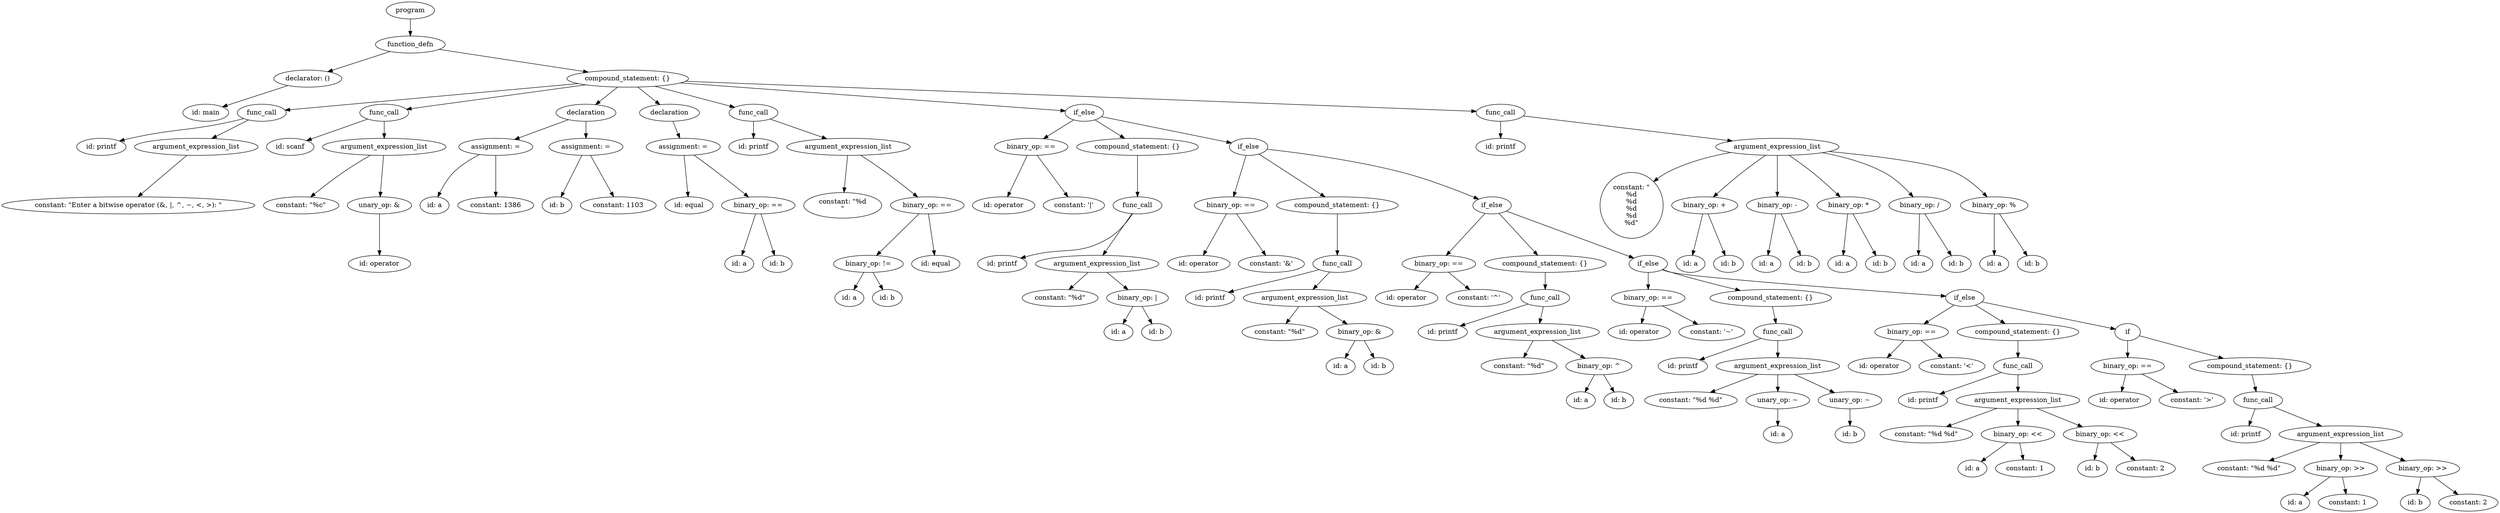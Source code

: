 strict digraph "" {
	graph [bb="0,0,5259,1075"];
	node [label="\N"];
	279	[height=0.5,
		label=program,
		pos="860.5,1057",
		width=1.4082];
	278	[height=0.5,
		label=function_defn,
		pos="860.5,985",
		width=2.0417];
	279 -> 278	[pos="e,860.5,1003.1 860.5,1038.7 860.5,1031 860.5,1021.7 860.5,1013.1"];
	142	[height=0.5,
		label="declarator: ()",
		pos="644.5,913",
		width=1.9861];
	278 -> 142	[pos="e,686.45,927.6 818.08,970.25 783.12,958.92 733.4,942.81 696.13,930.73"];
	277	[height=0.5,
		label="compound_statement: {}",
		pos="1318.5,913",
		width=3.5566];
	278 -> 277	[pos="e,1235.3,926.72 921.32,974.7 999.07,962.82 1134.5,942.13 1225.3,928.25"];
	141	[height=0.5,
		label="id: main",
		pos="429.5,841",
		width=1.336];
	142 -> 141	[pos="e,464.61,853.43 602.54,898.34 565.63,886.32 512.06,868.88 474.32,856.59"];
	148	[height=0.5,
		label=func_call,
		pos="547.5,841",
		width=1.4306];
	277 -> 148	[pos="e,596.7,846.47 1214.1,902.52 1050.1,887.63 737.29,859.23 606.89,847.39"];
	154	[height=0.5,
		label=func_call,
		pos="805.5,841",
		width=1.4306];
	277 -> 154	[pos="e,852.53,848.42 1230,899.93 1124.6,885.54 951.55,861.93 862.45,849.77"];
	162	[height=0.5,
		label=declaration,
		pos="1230.5,841",
		width=1.7512];
	277 -> 162	[pos="e,1250.7,858.07 1297.2,895.05 1285.6,885.83 1271.1,874.29 1258.6,864.34"];
	169	[height=0.5,
		label=declaration,
		pos="1406.5,841",
		width=1.7512];
	277 -> 169	[pos="e,1386.3,858.07 1339.8,895.05 1351.4,885.83 1365.9,874.29 1378.4,864.34"];
	178	[height=0.5,
		label=func_call,
		pos="1583.5,841",
		width=1.4306];
	277 -> 178	[pos="e,1543.7,852.5 1376,896.81 1423.1,884.36 1489.1,866.93 1533.9,855.09"];
	257	[height=0.5,
		label=if_else,
		pos="2280.5,841",
		width=1.125];
	277 -> 257	[pos="e,2240.8,844.89 1429.3,903.94 1638,888.75 2081.6,856.47 2230.6,845.63"];
	276	[height=0.5,
		label=func_call,
		pos="3157.5,841",
		width=1.4306];
	277 -> 276	[pos="e,3106.4,843.95 1440.2,907.37 1797.3,893.77 2833.3,854.34 3096.3,844.33"];
	145	[height=0.5,
		label="id: printf",
		pos="209.5,769",
		width=1.4444];
	148 -> 145	[pos="e,247.74,781.33 509.59,828.76 501.98,826.69 494.01,824.67 486.5,823 391.49,801.91 365.51,808.09 270.5,787 266.33,786.08 262.03,785.04 \
257.72,783.95"];
	147	[height=0.5,
		label=argument_expression_list,
		pos="409.5,769",
		width=3.6111];
	148 -> 147	[pos="e,442.24,786.61 519.57,825.83 500,815.91 473.5,802.46 451.4,791.26"];
	149	[height=0.5,
		label="id: scanf",
		pos="607.5,769",
		width=1.3902];
	154 -> 149	[pos="e,642.09,782.23 770.56,827.65 737.48,815.95 687.67,798.34 651.81,785.67"];
	151	[height=0.5,
		label=argument_expression_list,
		pos="805.5,769",
		width=3.6111];
	154 -> 151	[pos="e,805.5,787.1 805.5,822.7 805.5,814.98 805.5,805.71 805.5,797.11"];
	158	[height=0.5,
		label="assignment: =",
		pos="1040.5,769",
		width=2.1667];
	162 -> 158	[pos="e,1080.1,784.59 1193.4,826.34 1163.9,815.45 1122.2,800.1 1089.8,788.18"];
	161	[height=0.5,
		label="assignment: =",
		pos="1230.5,769",
		width=2.1667];
	162 -> 161	[pos="e,1230.5,787.1 1230.5,822.7 1230.5,814.98 1230.5,805.71 1230.5,797.11"];
	168	[height=0.5,
		label="assignment: =",
		pos="1435.5,769",
		width=2.1667];
	169 -> 168	[pos="e,1428.3,787.28 1413.5,823.05 1416.8,815.18 1420.7,805.62 1424.4,796.79"];
	170	[height=0.5,
		label="id: printf",
		pos="1583.5,769",
		width=1.4444];
	178 -> 170	[pos="e,1583.5,787.1 1583.5,822.7 1583.5,814.98 1583.5,805.71 1583.5,797.11"];
	172	[height=0.5,
		label=argument_expression_list,
		pos="1783.5,769",
		width=3.6111];
	178 -> 172	[pos="e,1738,785.92 1618.8,827.65 1649.1,817.03 1693.4,801.53 1728.4,789.28"];
	181	[height=0.5,
		label="binary_op: ==",
		pos="2168.5,769",
		width=2.1528];
	257 -> 181	[pos="e,2194.3,786.1 2257.8,825.83 2242.2,816.04 2221,802.81 2203.2,791.7"];
	189	[height=0.5,
		label="compound_statement: {}",
		pos="2392.5,769",
		width=3.5566];
	257 -> 189	[pos="e,2365.5,786.86 2303.2,825.83 2318.5,816.24 2339.1,803.36 2356.7,792.39"];
	256	[height=0.5,
		label=if_else,
		pos="2626.5,769",
		width=1.125];
	257 -> 256	[pos="e,2590.5,777.28 2316.5,832.71 2379.9,819.89 2511.1,793.35 2580.7,779.26"];
	258	[height=0.5,
		label="id: printf",
		pos="3157.5,769",
		width=1.4444];
	276 -> 258	[pos="e,3157.5,787.1 3157.5,822.7 3157.5,814.98 3157.5,805.71 3157.5,797.11"];
	260	[height=0.5,
		label=argument_expression_list,
		pos="3740.5,769",
		width=3.6111];
	276 -> 260	[pos="e,3645.9,781.35 3205.7,834.21 3299.5,822.95 3508.6,797.84 3635.8,782.57"];
	146	[height=0.5,
		label="constant: \"Enter a bitwise operator (&, |, ^, ~, <, >): \"",
		pos="266.5,645.5",
		width=7.4028];
	147 -> 146	[pos="e,286.68,663.64 389.62,751.11 364.89,730.1 322.53,694.11 294.52,670.31"];
	150	[height=0.5,
		label="constant: \"%c\"",
		pos="630.5,645.5",
		width=2.2083];
	151 -> 150	[pos="e,650.28,662.95 776.37,751.38 759.22,741.32 737.27,727.96 718.5,715 697.69,700.63 675.2,683.09 658.17,669.36"];
	153	[height=0.5,
		label="unary_op: &",
		pos="795.5,645.5",
		width=1.8776];
	151 -> 153	[pos="e,796.9,663.56 804.09,750.85 802.44,730.77 799.68,697.25 797.73,673.64"];
	156	[height=0.5,
		label="id: a",
		pos="911.5,645.5",
		width=0.84854];
	158 -> 156	[pos="e,918.38,663.29 1006,752.67 988.23,743.56 967.07,730.71 951.5,715 939.48,702.88 929.73,686.44 922.86,672.71"];
	157	[height=0.5,
		label="constant: 1386",
		pos="1040.5,645.5",
		width=2.2222];
	158 -> 157	[pos="e,1040.5,663.56 1040.5,750.85 1040.5,730.77 1040.5,697.25 1040.5,673.64"];
	159	[height=0.5,
		label="id: b",
		pos="1169.5,645.5",
		width=0.86659];
	161 -> 159	[pos="e,1177.9,663.25 1222,751.11 1211.8,730.7 1194.4,696.17 1182.5,672.4"];
	160	[height=0.5,
		label="constant: 1103",
		pos="1298.5,645.5",
		width=2.2222];
	161 -> 160	[pos="e,1288.9,663.64 1240,751.11 1251.4,730.73 1270.7,696.25 1284,672.48"];
	164	[height=0.5,
		label="id: equal",
		pos="1447.5,645.5",
		width=1.4082];
	168 -> 164	[pos="e,1445.8,663.56 1437.2,750.85 1439.2,730.77 1442.5,697.25 1444.8,673.64"];
	167	[height=0.5,
		label="binary_op: ==",
		pos="1593.5,645.5",
		width=2.1528];
	168 -> 167	[pos="e,1573.2,663.05 1458,751.74 1472.3,741.37 1491.1,727.55 1507.5,715 1526.9,700.18 1548.3,683.09 1564.9,669.69"];
	171	[height=0.75,
		label="constant: \"%d\n\"",
		pos="1771.5,645.5",
		width=2.2778];
	172 -> 171	[pos="e,1774.1,672.94 1781.8,750.85 1780.1,733.34 1777.3,705.63 1775.1,683.16"];
	177	[height=0.5,
		label="binary_op: ==",
		pos="1949.5,645.5",
		width=2.1528];
	172 -> 177	[pos="e,1929.4,663 1809.5,751.3 1825,741.1 1845.1,727.63 1862.5,715 1882.7,700.32 1904.7,682.93 1921.6,669.34"];
	179	[height=0.5,
		label="id: operator",
		pos="2110.5,645.5",
		width=1.8234];
	181 -> 179	[pos="e,2118.6,663.56 2160.3,750.85 2150.6,730.5 2134.3,696.35 2123,672.68"];
	180	[height=0.5,
		label="constant: '|'",
		pos="2258.5,645.5",
		width=1.7917];
	181 -> 180	[pos="e,2246.1,663.25 2181,751.11 2196.3,730.43 2222.4,695.25 2240,671.45"];
	188	[height=0.5,
		label=func_call,
		pos="2392.5,645.5",
		width=1.4306];
	189 -> 188	[pos="e,2392.5,663.56 2392.5,750.85 2392.5,730.77 2392.5,697.25 2392.5,673.64"];
	192	[height=0.5,
		label="binary_op: ==",
		pos="2589.5,645.5",
		width=2.1528];
	256 -> 192	[pos="e,2594.7,663.64 2621.4,751.11 2615.2,731 2604.9,697.17 2597.7,673.44"];
	200	[height=0.5,
		label="compound_statement: {}",
		pos="2813.5,645.5",
		width=3.5566];
	256 -> 200	[pos="e,2787.6,663.3 2648.3,753.82 2680.4,732.96 2740.7,693.78 2778.9,668.98"];
	255	[height=0.5,
		label=if_else,
		pos="3139.5,645.5",
		width=1.125];
	256 -> 255	[pos="e,3111.2,658.63 2665.6,763.97 2727,757.13 2849.4,741.34 2950.5,715 3004.1,701.02 3064,678.03 3101.7,662.58"];
	259	[height=1.9306,
		label="constant: \"\n%d\n%d\n%d\n%d\n%d\"",
		pos="3433.5,645.5",
		width=1.8472];
	260 -> 259	[pos="e,3479.9,695.46 3642.6,757.08 3599.7,749.46 3549.8,736.61 3508.5,715 3501.5,711.32 3494.6,706.82 3488,701.89"];
	263	[height=0.5,
		label="binary_op: +",
		pos="3587.5,645.5",
		width=1.9318];
	260 -> 263	[pos="e,3605.6,663.05 3715.8,751.13 3701.2,740.98 3682.5,727.63 3666.5,715 3648.2,700.54 3628.3,683.33 3613.1,669.77"];
	266	[height=0.5,
		label="binary_op: -",
		pos="3740.5,645.5",
		width=1.8056];
	260 -> 266	[pos="e,3740.5,663.56 3740.5,750.85 3740.5,730.77 3740.5,697.25 3740.5,673.64"];
	269	[height=0.5,
		label="binary_op: *",
		pos="3890.5,645.5",
		width=1.8472];
	260 -> 269	[pos="e,3873.2,663.13 3765.3,751.25 3780,741.14 3798.6,727.78 3814.5,715 3832.1,700.81 3851,683.78 3865.6,670.25"];
	272	[height=0.5,
		label="binary_op: /",
		pos="4040.5,645.5",
		width=1.8056];
	260 -> 272	[pos="e,4026.8,663.21 3835.4,756.63 3877.1,748.92 3925.5,736.12 3965.5,715 3986.5,703.92 4006.1,685.57 4020,670.65"];
	275	[height=0.5,
		label="binary_op: %",
		pos="4197.5,645.5",
		width=1.9722];
	260 -> 275	[pos="e,4182.5,663.39 3849.8,759.13 3942.7,750.37 4068.4,735.34 4114.5,715 4137.9,704.7 4159.9,685.88 4175.4,670.57"];
	152	[height=0.5,
		label="id: operator",
		pos="795.5,522",
		width=1.8234];
	153 -> 152	[pos="e,795.5,540.06 795.5,627.35 795.5,607.27 795.5,573.75 795.5,550.14"];
	165	[height=0.5,
		label="id: a",
		pos="1553.5,522",
		width=0.84854];
	167 -> 165	[pos="e,1559.1,540.06 1587.9,627.35 1581.2,607.18 1570.1,573.45 1562.3,549.82"];
	166	[height=0.5,
		label="id: b",
		pos="1633.5,522",
		width=0.86659];
	167 -> 166	[pos="e,1627.9,540.06 1599.1,627.35 1605.8,607.18 1616.9,573.45 1624.7,549.82"];
	175	[height=0.5,
		label="binary_op: !=",
		pos="1825.5,522",
		width=2.0417];
	177 -> 175	[pos="e,1842.7,539.83 1932.5,627.86 1911.2,606.98 1874.5,571.03 1850.1,547.13"];
	176	[height=0.5,
		label="id: equal",
		pos="1967.5,522",
		width=1.4082];
	177 -> 176	[pos="e,1965,540.06 1952,627.35 1955,607.27 1960,573.75 1963.5,550.14"];
	182	[height=0.5,
		label="id: printf",
		pos="2107.5,522",
		width=1.4444];
	188 -> 182	[pos="e,2146.1,534.11 2382.1,627.67 2371.4,611.84 2353.2,588.73 2331.5,576 2267.5,538.47 2240.5,557.97 2168.5,540 2164.4,538.98 2160.2,\
537.89 2156,536.76"];
	184	[height=0.5,
		label=argument_expression_list,
		pos="2307.5,522",
		width=3.6111];
	188 -> 184	[pos="e,2319.5,540.22 2380.9,627.86 2366.5,607.37 2342,572.35 2325.3,548.47"];
	190	[height=0.5,
		label="id: operator",
		pos="2521.5,522",
		width=1.8234];
	192 -> 190	[pos="e,2531.1,540.14 2580,627.61 2568.6,607.23 2549.3,572.75 2536,548.98"];
	191	[height=0.5,
		label="constant: '&'",
		pos="2674.5,522",
		width=1.9318];
	192 -> 191	[pos="e,2662.8,539.75 2601.3,627.61 2615.8,606.93 2640.4,571.75 2657,547.95"];
	199	[height=0.5,
		label=func_call,
		pos="2813.5,522",
		width=1.4306];
	200 -> 199	[pos="e,2813.5,540.06 2813.5,627.35 2813.5,607.27 2813.5,573.75 2813.5,550.14"];
	203	[height=0.5,
		label="binary_op: ==",
		pos="3027.5,522",
		width=2.1528];
	255 -> 203	[pos="e,3042.9,539.67 3124.9,628.62 3105.7,607.84 3072,571.23 3049.7,547.05"];
	211	[height=0.5,
		label="compound_statement: {}",
		pos="3251.5,522",
		width=3.5566];
	255 -> 211	[pos="e,3235.8,540.06 3154.1,628.62 3173.2,607.95 3206.7,571.64 3229,547.45"];
	254	[height=0.5,
		label=if_else,
		pos="3468.5,522",
		width=1.125];
	255 -> 254	[pos="e,3438.1,534.21 3169.6,633.4 3229,611.44 3361.6,562.48 3428.4,537.81"];
	261	[height=0.5,
		label="id: a",
		pos="3557.5,522",
		width=0.84854];
	263 -> 261	[pos="e,3561.7,540.06 3583.3,627.35 3578.3,607.18 3570,573.45 3564.1,549.82"];
	262	[height=0.5,
		label="id: b",
		pos="3637.5,522",
		width=0.86659];
	263 -> 262	[pos="e,3630.6,539.67 3594.6,627.35 3602.9,606.97 3617,572.77 3626.8,549.1"];
	264	[height=0.5,
		label="id: a",
		pos="3717.5,522",
		width=0.84854];
	266 -> 264	[pos="e,3720.7,540.06 3737.3,627.35 3733.5,607.27 3727.1,573.75 3722.6,550.14"];
	265	[height=0.5,
		label="id: b",
		pos="3797.5,522",
		width=0.86659];
	266 -> 265	[pos="e,3789.6,539.75 3748.4,627.61 3758,607.2 3774.2,572.67 3785.3,548.9"];
	267	[height=0.5,
		label="id: a",
		pos="3877.5,522",
		width=0.84854];
	269 -> 267	[pos="e,3879.3,540.06 3888.7,627.35 3886.5,607.27 3882.9,573.75 3880.4,550.14"];
	268	[height=0.5,
		label="id: b",
		pos="3957.5,522",
		width=0.86659];
	269 -> 268	[pos="e,3948.5,539.36 3899.8,627.61 3911.2,607 3930.5,571.97 3943.6,548.18"];
	270	[height=0.5,
		label="id: a",
		pos="4037.5,522",
		width=0.84854];
	272 -> 270	[pos="e,4037.9,540.06 4040.1,627.35 4039.6,607.27 4038.8,573.75 4038.2,550.14"];
	271	[height=0.5,
		label="id: b",
		pos="4117.5,522",
		width=0.86659];
	272 -> 271	[pos="e,4107.1,539.36 4051.2,627.61 4064.3,606.91 4086.7,571.66 4101.7,547.87"];
	273	[height=0.5,
		label="id: a",
		pos="4197.5,522",
		width=0.84854];
	275 -> 273	[pos="e,4197.5,540.06 4197.5,627.35 4197.5,607.27 4197.5,573.75 4197.5,550.14"];
	274	[height=0.5,
		label="id: b",
		pos="4277.5,522",
		width=0.86659];
	275 -> 274	[pos="e,4267,538.98 4208.6,627.61 4222.3,606.79 4245.7,571.27 4261.4,547.47"];
	173	[height=0.5,
		label="id: a",
		pos="1785.5,450",
		width=0.84854];
	175 -> 173	[pos="e,1794.8,467.31 1815.8,504.05 1811,495.68 1805.2,485.4 1799.9,476.13"];
	174	[height=0.5,
		label="id: b",
		pos="1865.5,450",
		width=0.86659];
	175 -> 174	[pos="e,1856.2,467.31 1835.2,504.05 1840,495.68 1845.8,485.4 1851.1,476.13"];
	183	[height=0.5,
		label="constant: \"%d\"",
		pos="2229.5,450",
		width=2.2222];
	184 -> 183	[pos="e,2247.9,467.55 2288.6,504.05 2278.7,495.13 2266.3,484.06 2255.5,474.34"];
	187	[height=0.5,
		label="binary_op: |",
		pos="2392.5,450",
		width=1.8056];
	184 -> 187	[pos="e,2372.7,467.31 2328.1,504.05 2339.1,494.98 2352.8,483.68 2364.8,473.84"];
	193	[height=0.5,
		label="id: printf",
		pos="2545.5,450",
		width=1.4444];
	199 -> 193	[pos="e,2584.5,462.07 2775.1,509.91 2768,507.9 2760.5,505.85 2753.5,504 2688.5,486.83 2671.6,485.03 2606.5,468 2602.5,466.95 2598.3,465.84 \
2594.2,464.71"];
	195	[height=0.5,
		label=argument_expression_list,
		pos="2745.5,450",
		width=3.6111];
	199 -> 195	[pos="e,2762.1,468.12 2797.7,504.76 2789.3,496.1 2778.8,485.25 2769.4,475.57"];
	201	[height=0.5,
		label="id: operator",
		pos="2959.5,450",
		width=1.8234];
	203 -> 201	[pos="e,2975.8,467.79 3011,504.05 3002.6,495.37 2992.2,484.64 2982.9,475.11"];
	202	[height=0.5,
		label="constant: '^'",
		pos="3112.5,450",
		width=1.9318];
	203 -> 202	[pos="e,3092.5,467.47 3047.6,504.41 3058.7,495.34 3072.5,483.97 3084.5,474.06"];
	210	[height=0.5,
		label=func_call,
		pos="3251.5,450",
		width=1.4306];
	211 -> 210	[pos="e,3251.5,468.1 3251.5,503.7 3251.5,495.98 3251.5,486.71 3251.5,478.11"];
	214	[height=0.5,
		label="binary_op: ==",
		pos="3468.5,450",
		width=2.1528];
	254 -> 214	[pos="e,3468.5,468.1 3468.5,503.7 3468.5,495.98 3468.5,486.71 3468.5,478.11"];
	223	[height=0.5,
		label="compound_statement: {}",
		pos="3726.5,450",
		width=3.5566];
	254 -> 223	[pos="e,3662.5,465.72 3499,509.98 3505.1,507.9 3511.5,505.81 3517.5,504 3562.1,490.65 3612.6,477.77 3652.8,468.05"];
	253	[height=0.5,
		label=if_else,
		pos="4135.5,450",
		width=1.125];
	254 -> 253	[pos="e,4095.6,453.84 3498,509.46 3504.3,507.34 3511.1,505.37 3517.5,504 3572.4,492.31 3948.1,464.49 4085.4,454.58"];
	185	[height=0.5,
		label="id: a",
		pos="2352.5,378",
		width=0.84854];
	187 -> 185	[pos="e,2361.8,395.31 2382.8,432.05 2378,423.68 2372.2,413.4 2366.9,404.13"];
	186	[height=0.5,
		label="id: b",
		pos="2432.5,378",
		width=0.86659];
	187 -> 186	[pos="e,2423.2,395.31 2402.2,432.05 2407,423.68 2412.8,413.4 2418.1,404.13"];
	194	[height=0.5,
		label="constant: \"%d\"",
		pos="2692.5,378",
		width=2.2222];
	195 -> 194	[pos="e,2705.2,395.79 2732.7,432.05 2726.3,423.63 2718.5,413.28 2711.4,403.97"];
	198	[height=0.5,
		label="binary_op: &",
		pos="2860.5,378",
		width=1.9498];
	195 -> 198	[pos="e,2834.4,394.91 2773,432.23 2788.7,422.68 2808.6,410.61 2825.4,400.38"];
	204	[height=0.5,
		label="id: printf",
		pos="3035.5,378",
		width=1.4444];
	210 -> 204	[pos="e,3072.3,390.93 3214.9,437.13 3178.2,425.26 3121.8,406.97 3082.1,394.09"];
	206	[height=0.5,
		label=argument_expression_list,
		pos="3235.5,378",
		width=3.6111];
	210 -> 206	[pos="e,3239.4,396.1 3247.5,431.7 3245.8,423.98 3243.7,414.71 3241.7,406.11"];
	212	[height=0.5,
		label="id: operator",
		pos="3449.5,378",
		width=1.8234];
	214 -> 212	[pos="e,3454.1,396.1 3463.8,431.7 3461.7,423.9 3459.1,414.51 3456.8,405.83"];
	213	[height=0.5,
		label="constant: '~'",
		pos="3602.5,378",
		width=1.9318];
	214 -> 213	[pos="e,3573,394.42 3498.6,433.29 3517.9,423.18 3543.3,409.94 3564.1,399.07"];
	222	[height=0.5,
		label=func_call,
		pos="3741.5,378",
		width=1.4306];
	223 -> 222	[pos="e,3737.8,396.1 3730.2,431.7 3731.9,423.98 3733.8,414.71 3735.7,406.11"];
	226	[height=0.5,
		label="binary_op: ==",
		pos="4023.5,378",
		width=2.1528];
	253 -> 226	[pos="e,4049.3,395.1 4112.8,434.83 4097.2,425.04 4076,411.81 4058.2,400.7"];
	237	[height=0.5,
		label="compound_statement: {}",
		pos="4247.5,378",
		width=3.5566];
	253 -> 237	[pos="e,4220.5,395.86 4158.2,434.83 4173.5,425.24 4194.1,412.36 4211.7,401.39"];
	252	[height=0.5,
		label=if,
		pos="4478.5,378",
		width=0.75];
	253 -> 252	[pos="e,4453,384.2 4171.6,441.64 4237.7,428.15 4377.6,399.6 4443.1,386.21"];
	196	[height=0.5,
		label="id: a",
		pos="2820.5,306",
		width=0.84854];
	198 -> 196	[pos="e,2829.8,323.31 2850.8,360.05 2846,351.68 2840.2,341.4 2834.9,332.13"];
	197	[height=0.5,
		label="id: b",
		pos="2900.5,306",
		width=0.86659];
	198 -> 197	[pos="e,2891.2,323.31 2870.2,360.05 2875,351.68 2880.8,341.4 2886.1,332.13"];
	205	[height=0.5,
		label="constant: \"%d\"",
		pos="3196.5,306",
		width=2.2222];
	206 -> 205	[pos="e,3206,324.1 3225.9,359.7 3221.4,351.64 3215.9,341.89 3211,332.98"];
	209	[height=0.5,
		label="binary_op: ^",
		pos="3364.5,306",
		width=1.9318];
	206 -> 209	[pos="e,3335.9,322.51 3266.1,360.41 3284.3,350.5 3307.7,337.83 3327,327.32"];
	215	[height=0.5,
		label="id: printf",
		pos="3541.5,306",
		width=1.4444];
	222 -> 215	[pos="e,3576.8,319.35 3706.2,364.65 3672.9,352.99 3622.8,335.45 3586.6,322.78"];
	217	[height=0.5,
		label=argument_expression_list,
		pos="3741.5,306",
		width=3.6111];
	222 -> 217	[pos="e,3741.5,324.1 3741.5,359.7 3741.5,351.98 3741.5,342.71 3741.5,334.11"];
	224	[height=0.5,
		label="id: operator",
		pos="3955.5,306",
		width=1.8234];
	226 -> 224	[pos="e,3971.8,323.79 4007,360.05 3998.6,351.37 3988.2,340.64 3978.9,331.11"];
	225	[height=0.5,
		label="constant: '<'",
		pos="4108.5,306",
		width=1.9318];
	226 -> 225	[pos="e,4088.5,323.47 4043.6,360.41 4054.7,351.34 4068.5,339.97 4080.5,330.06"];
	236	[height=0.5,
		label=func_call,
		pos="4247.5,306",
		width=1.4306];
	237 -> 236	[pos="e,4247.5,324.1 4247.5,359.7 4247.5,351.98 4247.5,342.71 4247.5,334.11"];
	240	[height=0.5,
		label="binary_op: ==",
		pos="4478.5,306",
		width=2.1528];
	252 -> 240	[pos="e,4478.5,324.1 4478.5,359.7 4478.5,351.98 4478.5,342.71 4478.5,334.11"];
	251	[height=0.5,
		label="compound_statement: {}",
		pos="4736.5,306",
		width=3.5566];
	252 -> 251	[pos="e,4680.5,322.2 4503.2,370.29 4541.4,359.93 4616,339.7 4670.5,324.89"];
	207	[height=0.5,
		label="id: a",
		pos="3326.5,234",
		width=0.84854];
	209 -> 207	[pos="e,3335.4,251.31 3355.3,288.05 3350.8,279.68 3345.2,269.4 3340.1,260.13"];
	208	[height=0.5,
		label="id: b",
		pos="3406.5,234",
		width=0.86659];
	209 -> 208	[pos="e,3396.7,251.31 3374.7,288.05 3379.7,279.68 3385.9,269.4 3391.4,260.13"];
	216	[height=0.5,
		label="constant: \"%d %d\"",
		pos="3558.5,234",
		width=2.7083];
	217 -> 216	[pos="e,3599,250.5 3699.5,288.94 3672.4,278.57 3637,265.02 3608.4,254.1"];
	219	[height=0.5,
		label="unary_op: ~",
		pos="3741.5,234",
		width=1.8611];
	217 -> 219	[pos="e,3741.5,252.1 3741.5,287.7 3741.5,279.98 3741.5,270.71 3741.5,262.11"];
	221	[height=0.5,
		label="unary_op: ~",
		pos="3893.5,234",
		width=1.8611];
	217 -> 221	[pos="e,3861.2,249.88 3777.1,288.59 3799.5,278.29 3828.4,264.96 3851.9,254.18"];
	227	[height=0.5,
		label="id: printf",
		pos="4047.5,234",
		width=1.4444];
	236 -> 227	[pos="e,4082.8,247.35 4212.2,292.65 4178.9,280.99 4128.8,263.45 4092.6,250.78"];
	229	[height=0.5,
		label=argument_expression_list,
		pos="4247.5,234",
		width=3.6111];
	236 -> 229	[pos="e,4247.5,252.1 4247.5,287.7 4247.5,279.98 4247.5,270.71 4247.5,262.11"];
	238	[height=0.5,
		label="id: operator",
		pos="4461.5,234",
		width=1.8234];
	240 -> 238	[pos="e,4465.7,252.1 4474.3,287.7 4472.4,279.9 4470.1,270.51 4468,261.83"];
	239	[height=0.5,
		label="constant: '>'",
		pos="4614.5,234",
		width=1.9318];
	240 -> 239	[pos="e,4584.5,250.42 4509,289.29 4528.7,279.18 4554.4,265.94 4575.5,255.07"];
	250	[height=0.5,
		label=func_call,
		pos="4753.5,234",
		width=1.4306];
	251 -> 250	[pos="e,4749.3,252.1 4740.7,287.7 4742.6,279.9 4744.9,270.51 4747,261.83"];
	218	[height=0.5,
		label="id: a",
		pos="3741.5,162",
		width=0.84854];
	219 -> 218	[pos="e,3741.5,180.1 3741.5,215.7 3741.5,207.98 3741.5,198.71 3741.5,190.11"];
	220	[height=0.5,
		label="id: b",
		pos="3893.5,162",
		width=0.86659];
	221 -> 220	[pos="e,3893.5,180.1 3893.5,215.7 3893.5,207.98 3893.5,198.71 3893.5,190.11"];
	228	[height=0.5,
		label="constant: \"%d %d\"",
		pos="4054.5,162",
		width=2.7083];
	229 -> 228	[pos="e,4096.6,178.26 4203.2,216.94 4174.3,206.45 4136.4,192.71 4106.1,181.73"];
	232	[height=0.5,
		label="binary_op: <<",
		pos="4247.5,162",
		width=2.1528];
	229 -> 232	[pos="e,4247.5,180.1 4247.5,215.7 4247.5,207.98 4247.5,198.71 4247.5,190.11"];
	235	[height=0.5,
		label="binary_op: <<",
		pos="4420.5,162",
		width=2.1528];
	229 -> 235	[pos="e,4383.5,177.95 4287.6,216.76 4313.4,206.33 4347,192.74 4373.9,181.84"];
	241	[height=0.5,
		label="id: printf",
		pos="4727.5,162",
		width=1.4444];
	250 -> 241	[pos="e,4733.9,180.28 4747.2,216.05 4744.3,208.18 4740.7,198.62 4737.5,189.79"];
	243	[height=0.5,
		label=argument_expression_list,
		pos="4927.5,162",
		width=3.6111];
	250 -> 243	[pos="e,4887.3,179.18 4786.2,219.83 4812.1,209.43 4848.6,194.75 4878,182.92"];
	230	[height=0.5,
		label="id: a",
		pos="4151.5,90",
		width=0.84854];
	232 -> 230	[pos="e,4169.9,104.42 4224.7,144.41 4210.8,134.2 4192.7,121.08 4178.1,110.39"];
	231	[height=0.5,
		label="constant: 1",
		pos="4262.5,90",
		width=1.7361];
	232 -> 231	[pos="e,4258.8,108.1 4251.2,143.7 4252.9,135.98 4254.8,126.71 4256.7,118.11"];
	233	[height=0.5,
		label="id: b",
		pos="4404.5,90",
		width=0.86659];
	235 -> 233	[pos="e,4408.4,108.1 4416.5,143.7 4414.8,135.98 4412.7,126.71 4410.7,118.11"];
	234	[height=0.5,
		label="constant: 2",
		pos="4516.5,90",
		width=1.7361];
	235 -> 234	[pos="e,4494.6,106.99 4443.3,144.41 4456.1,135.04 4472.3,123.2 4486.3,113.05"];
	242	[height=0.5,
		label="constant: \"%d %d\"",
		pos="4734.5,90",
		width=2.7083];
	243 -> 242	[pos="e,4776.6,106.26 4883.2,144.94 4854.3,134.45 4816.4,120.71 4786.1,109.73"];
	246	[height=0.5,
		label="binary_op: >>",
		pos="4927.5,90",
		width=2.1528];
	243 -> 246	[pos="e,4927.5,108.1 4927.5,143.7 4927.5,135.98 4927.5,126.71 4927.5,118.11"];
	249	[height=0.5,
		label="binary_op: >>",
		pos="5100.5,90",
		width=2.1528];
	243 -> 249	[pos="e,5063.5,105.95 4967.6,144.76 4993.4,134.33 5027,120.74 5053.9,109.84"];
	244	[height=0.5,
		label="id: a",
		pos="4831.5,18",
		width=0.84854];
	246 -> 244	[pos="e,4849.9,32.423 4904.7,72.411 4890.8,62.204 4872.7,49.078 4858.1,38.392"];
	245	[height=0.5,
		label="constant: 1",
		pos="4942.5,18",
		width=1.7361];
	246 -> 245	[pos="e,4938.8,36.104 4931.2,71.697 4932.9,63.983 4934.8,54.712 4936.7,46.112"];
	247	[height=0.5,
		label="id: b",
		pos="5084.5,18",
		width=0.86659];
	249 -> 247	[pos="e,5088.4,36.104 5096.5,71.697 5094.8,63.983 5092.7,54.712 5090.7,46.112"];
	248	[height=0.5,
		label="constant: 2",
		pos="5196.5,18",
		width=1.7361];
	249 -> 248	[pos="e,5174.6,34.988 5123.3,72.411 5136.1,63.036 5152.3,51.198 5166.3,41.051"];
}

